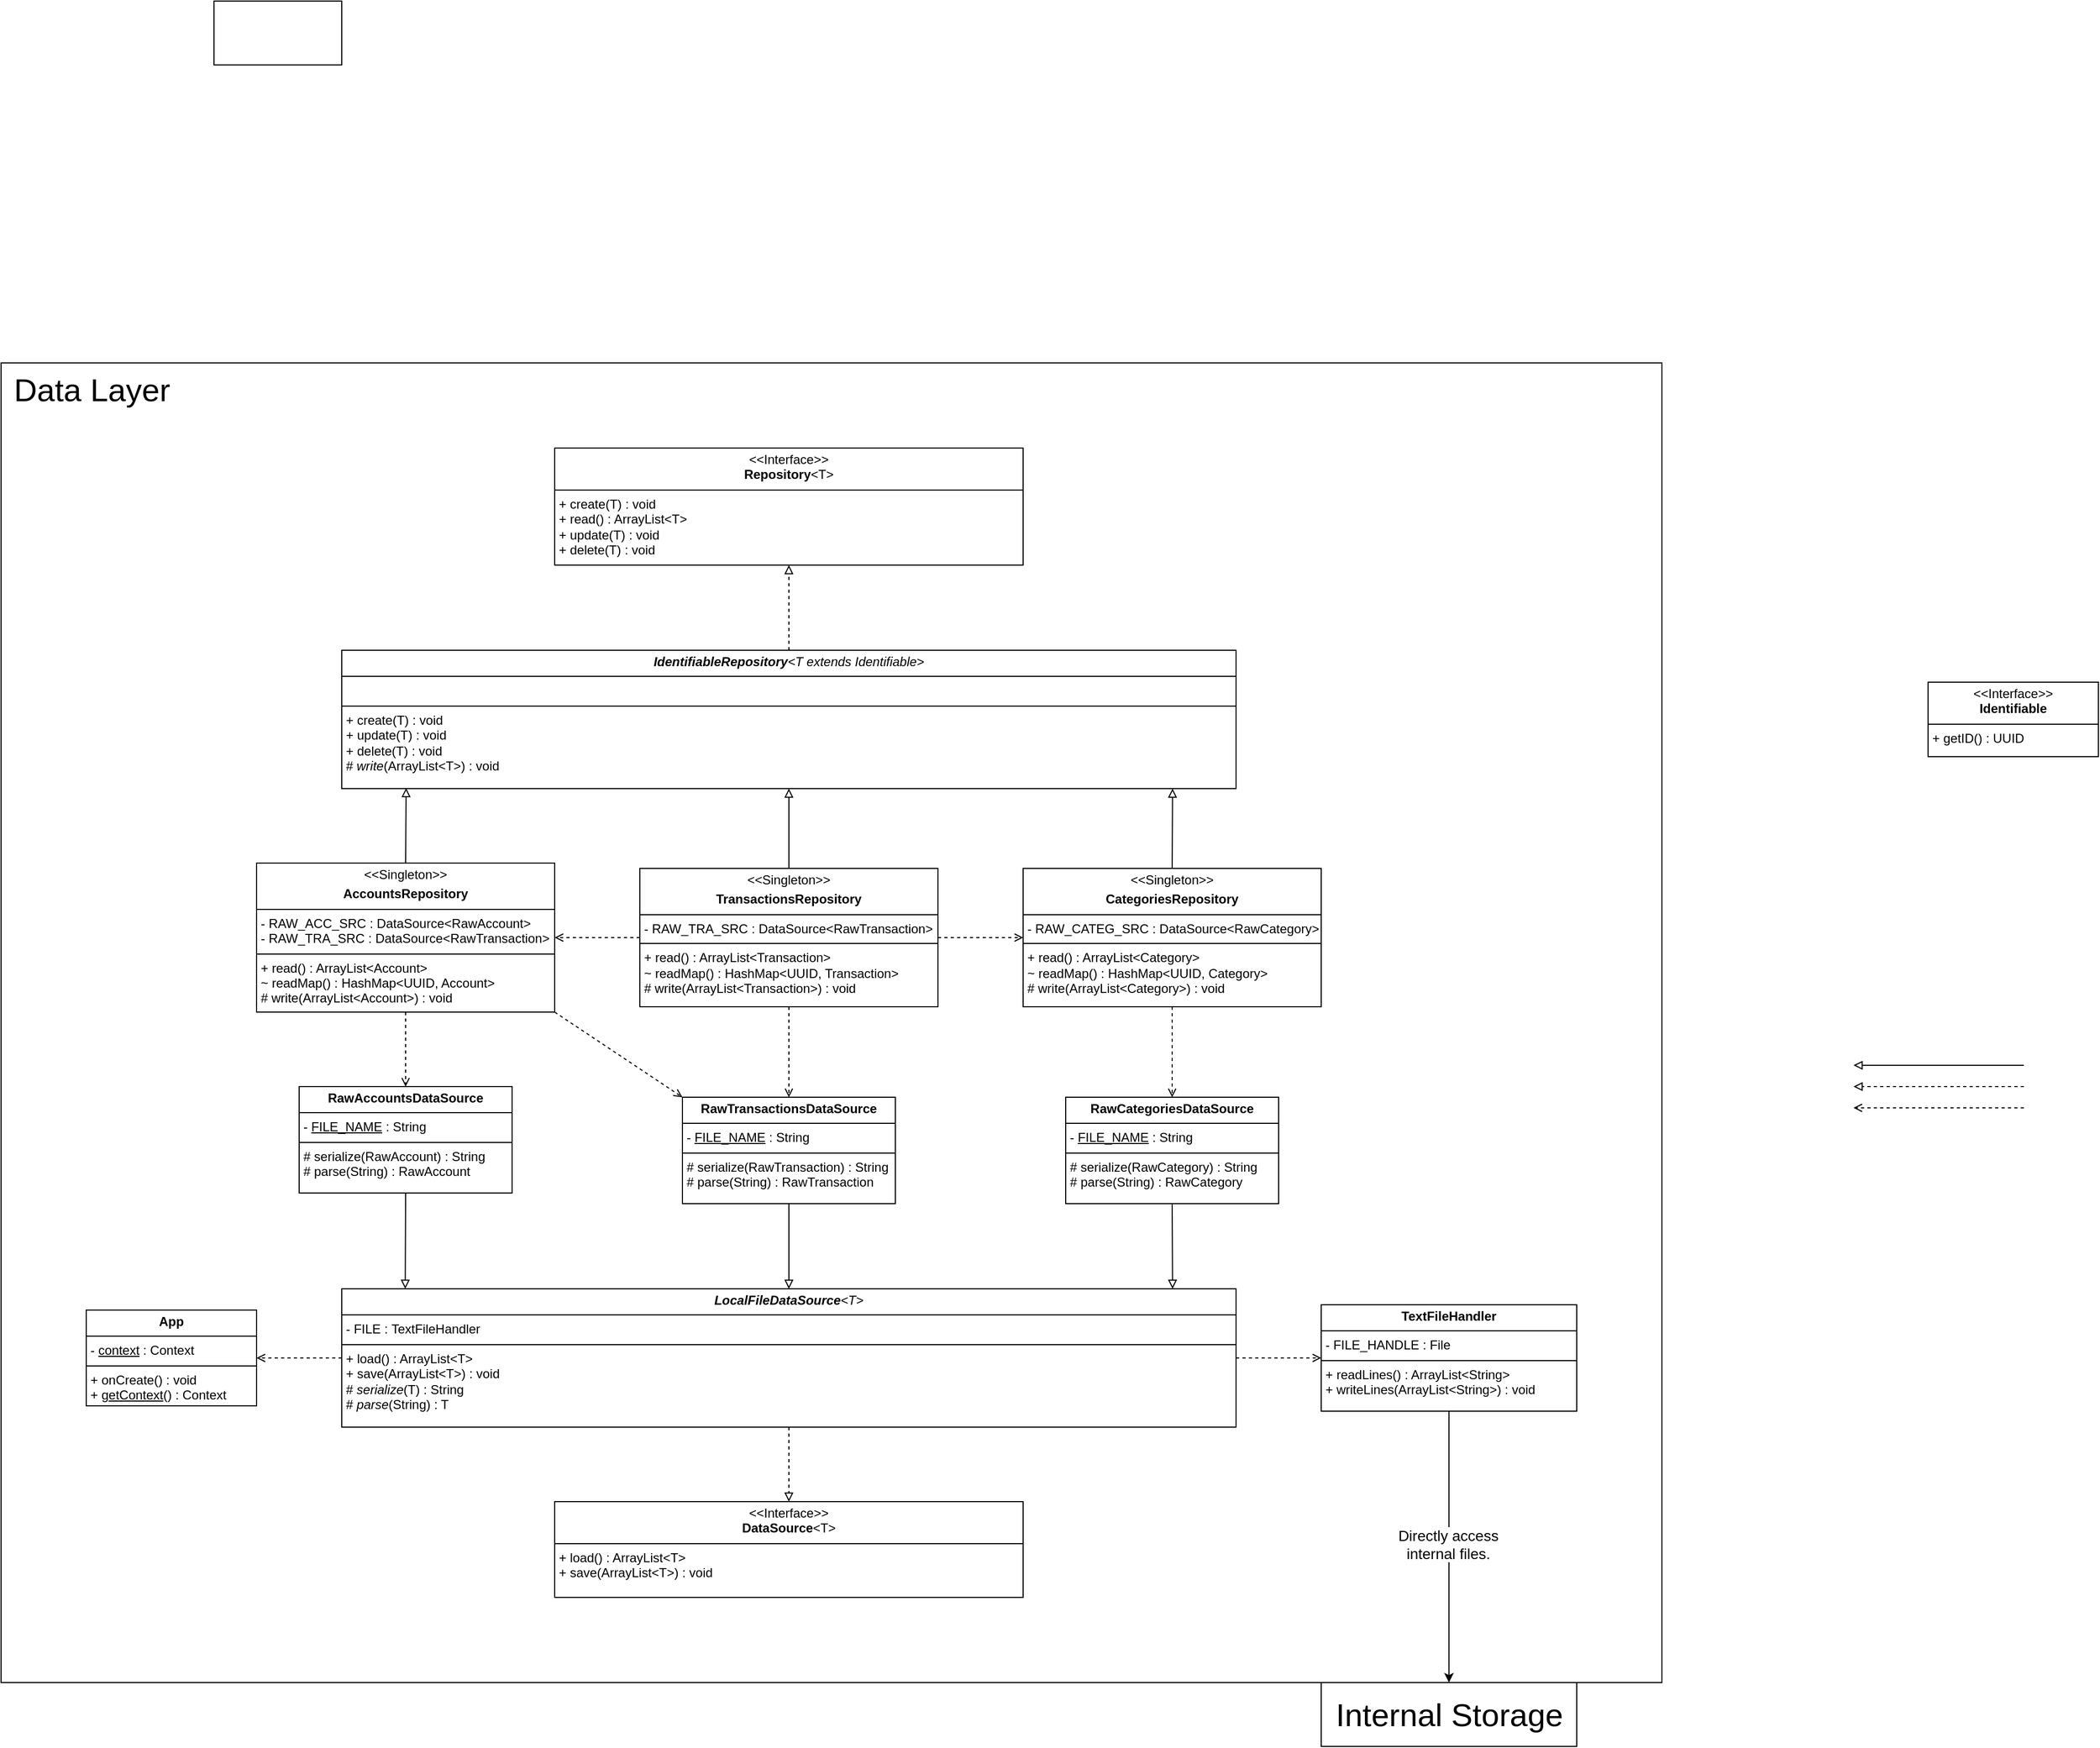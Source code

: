 <mxfile version="26.2.13">
  <diagram name="Page-1" id="6ukGMBzUbouidtLYa3Sw">
    <mxGraphModel dx="2918" dy="2678" grid="1" gridSize="10" guides="1" tooltips="1" connect="1" arrows="1" fold="1" page="1" pageScale="1" pageWidth="827" pageHeight="1169" math="0" shadow="0">
      <root>
        <mxCell id="0" />
        <mxCell id="1" parent="0" />
        <mxCell id="Ca-HSD1cl0IYTj0no1Oc-68" value="" style="group" vertex="1" connectable="0" parent="1">
          <mxGeometry x="-760" width="1560" height="1240" as="geometry" />
        </mxCell>
        <mxCell id="Ca-HSD1cl0IYTj0no1Oc-61" value="" style="rounded=0;whiteSpace=wrap;html=1;" vertex="1" parent="Ca-HSD1cl0IYTj0no1Oc-68">
          <mxGeometry width="1560" height="1240" as="geometry" />
        </mxCell>
        <mxCell id="Ca-HSD1cl0IYTj0no1Oc-64" value="Data Layer" style="text;html=1;align=center;verticalAlign=middle;resizable=0;points=[];autosize=1;strokeColor=none;fillColor=none;fontSize=30;" vertex="1" parent="Ca-HSD1cl0IYTj0no1Oc-68">
          <mxGeometry width="170" height="50" as="geometry" />
        </mxCell>
        <mxCell id="Ca-HSD1cl0IYTj0no1Oc-62" value="" style="group" vertex="1" connectable="0" parent="1">
          <mxGeometry x="-680" y="80" width="1400" height="1080" as="geometry" />
        </mxCell>
        <mxCell id="Ca-HSD1cl0IYTj0no1Oc-2" value="&lt;p style=&quot;margin:0px;margin-top:4px;text-align:center;&quot;&gt;&lt;b&gt;RawAccountsDataSource&lt;/b&gt;&lt;/p&gt;&lt;hr size=&quot;1&quot; style=&quot;border-style:solid;&quot;&gt;&lt;p style=&quot;margin:0px;margin-left:4px;&quot;&gt;- &lt;u&gt;FILE_NAME&lt;/u&gt;&amp;nbsp;: String&lt;/p&gt;&lt;hr size=&quot;1&quot; style=&quot;border-style:solid;&quot;&gt;&lt;p style=&quot;margin: 0px 0px 0px 4px;&quot;&gt;#&lt;span style=&quot;background-color: transparent; color: light-dark(rgb(0, 0, 0), rgb(255, 255, 255));&quot;&gt;&amp;nbsp;&lt;/span&gt;&lt;span style=&quot;background-color: transparent; color: light-dark(rgb(0, 0, 0), rgb(255, 255, 255));&quot;&gt;serialize(RawAccount) : String&lt;/span&gt;&lt;/p&gt;&lt;p style=&quot;margin: 0px 0px 0px 4px;&quot;&gt;&lt;span style=&quot;background-color: transparent; color: light-dark(rgb(0, 0, 0), rgb(255, 255, 255));&quot;&gt;#&amp;nbsp;parse(String) :&amp;nbsp;&lt;/span&gt;&lt;span style=&quot;background-color: transparent; color: light-dark(rgb(0, 0, 0), rgb(255, 255, 255));&quot;&gt;RawAccount&lt;/span&gt;&lt;/p&gt;" style="verticalAlign=top;align=left;overflow=fill;html=1;whiteSpace=wrap;" vertex="1" parent="Ca-HSD1cl0IYTj0no1Oc-62">
          <mxGeometry x="200" y="600" width="200" height="100" as="geometry" />
        </mxCell>
        <mxCell id="Ca-HSD1cl0IYTj0no1Oc-6" value="&lt;p style=&quot;margin:0px;margin-top:4px;text-align:center;&quot;&gt;&lt;b style=&quot;background-color: transparent; color: light-dark(rgb(0, 0, 0), rgb(255, 255, 255));&quot;&gt;&lt;i&gt;LocalFileDataSource&lt;/i&gt;&lt;/b&gt;&lt;span style=&quot;background-color: transparent; color: light-dark(rgb(0, 0, 0), rgb(255, 255, 255));&quot;&gt;&lt;i&gt;&amp;lt;T&amp;gt;&lt;/i&gt;&lt;/span&gt;&lt;/p&gt;&lt;hr size=&quot;1&quot; style=&quot;border-style:solid;&quot;&gt;&lt;p style=&quot;margin:0px;margin-left:4px;&quot;&gt;- FILE :&amp;nbsp;&lt;span style=&quot;background-color: transparent; color: light-dark(rgb(0, 0, 0), rgb(255, 255, 255));&quot;&gt;TextFileHandler&lt;/span&gt;&lt;/p&gt;&lt;hr size=&quot;1&quot; style=&quot;border-style:solid;&quot;&gt;&lt;p style=&quot;margin:0px;margin-left:4px;&quot;&gt;+ load() : ArrayList&amp;lt;T&amp;gt;&lt;br&gt;+ save(ArrayList&amp;lt;T&amp;gt;) : void&lt;/p&gt;&lt;p style=&quot;margin:0px;margin-left:4px;&quot;&gt;#&lt;span style=&quot;background-color: transparent; color: light-dark(rgb(0, 0, 0), rgb(255, 255, 255));&quot;&gt;&amp;nbsp;&lt;/span&gt;&lt;span style=&quot;background-color: transparent; color: light-dark(rgb(0, 0, 0), rgb(255, 255, 255));&quot;&gt;&lt;i&gt;serialize&lt;/i&gt;(T) : String&lt;/span&gt;&lt;/p&gt;&lt;p style=&quot;margin:0px;margin-left:4px;&quot;&gt;&lt;span style=&quot;background-color: transparent; color: light-dark(rgb(0, 0, 0), rgb(255, 255, 255));&quot;&gt;# &lt;i&gt;parse&lt;/i&gt;(String) : T&lt;/span&gt;&lt;/p&gt;" style="verticalAlign=top;align=left;overflow=fill;html=1;whiteSpace=wrap;" vertex="1" parent="Ca-HSD1cl0IYTj0no1Oc-62">
          <mxGeometry x="240" y="790" width="840" height="130" as="geometry" />
        </mxCell>
        <mxCell id="Ca-HSD1cl0IYTj0no1Oc-7" value="&lt;p style=&quot;margin:0px;margin-top:4px;text-align:center;&quot;&gt;&lt;b&gt;TextFileHandler&lt;/b&gt;&lt;/p&gt;&lt;hr size=&quot;1&quot; style=&quot;border-style:solid;&quot;&gt;&lt;p style=&quot;margin:0px;margin-left:4px;&quot;&gt;- FILE_HANDLE : File&lt;/p&gt;&lt;hr size=&quot;1&quot; style=&quot;border-style:solid;&quot;&gt;&lt;p style=&quot;margin:0px;margin-left:4px;&quot;&gt;+ readLines() : ArrayList&amp;lt;String&amp;gt;&lt;/p&gt;&lt;p style=&quot;margin:0px;margin-left:4px;&quot;&gt;+ writeLines(&lt;span style=&quot;background-color: transparent; color: light-dark(rgb(0, 0, 0), rgb(255, 255, 255));&quot;&gt;ArrayList&amp;lt;String&amp;gt;&lt;/span&gt;&lt;span style=&quot;background-color: transparent; color: light-dark(rgb(0, 0, 0), rgb(255, 255, 255));&quot;&gt;) : void&lt;/span&gt;&lt;/p&gt;" style="verticalAlign=top;align=left;overflow=fill;html=1;whiteSpace=wrap;" vertex="1" parent="Ca-HSD1cl0IYTj0no1Oc-62">
          <mxGeometry x="1160" y="805" width="240" height="100" as="geometry" />
        </mxCell>
        <mxCell id="Ca-HSD1cl0IYTj0no1Oc-9" value="&lt;p style=&quot;margin:0px;margin-top:4px;text-align:center;&quot;&gt;&amp;lt;&amp;lt;Interface&amp;gt;&amp;gt;&lt;br&gt;&lt;b&gt;Repository&lt;/b&gt;&amp;lt;T&amp;gt;&lt;/p&gt;&lt;hr size=&quot;1&quot; style=&quot;border-style:solid;&quot;&gt;&lt;p style=&quot;margin:0px;margin-left:4px;&quot;&gt;+ create(T) : void&lt;br&gt;&lt;/p&gt;&lt;p style=&quot;margin:0px;margin-left:4px;&quot;&gt;+ read() : ArrayList&amp;lt;T&amp;gt;&lt;/p&gt;&lt;p style=&quot;margin:0px;margin-left:4px;&quot;&gt;+ update(T) : void&lt;/p&gt;&lt;p style=&quot;margin:0px;margin-left:4px;&quot;&gt;+ delete(T) : void&lt;/p&gt;" style="verticalAlign=top;align=left;overflow=fill;html=1;whiteSpace=wrap;" vertex="1" parent="Ca-HSD1cl0IYTj0no1Oc-62">
          <mxGeometry x="440" width="440" height="110" as="geometry" />
        </mxCell>
        <mxCell id="Ca-HSD1cl0IYTj0no1Oc-11" value="&lt;p style=&quot;margin:0px;margin-top:4px;text-align:center;&quot;&gt;&amp;lt;&amp;lt;Interface&amp;gt;&amp;gt;&lt;br&gt;&lt;b&gt;DataSource&lt;/b&gt;&amp;lt;T&amp;gt;&lt;/p&gt;&lt;hr size=&quot;1&quot; style=&quot;border-style:solid;&quot;&gt;&lt;p style=&quot;margin:0px;margin-left:4px;&quot;&gt;&lt;span style=&quot;background-color: transparent; color: light-dark(rgb(0, 0, 0), rgb(255, 255, 255));&quot;&gt;+ load() : ArrayList&amp;lt;T&amp;gt;&lt;/span&gt;&lt;/p&gt;&lt;p style=&quot;margin:0px;margin-left:4px;&quot;&gt;+ save(&lt;span style=&quot;background-color: transparent; color: light-dark(rgb(0, 0, 0), rgb(255, 255, 255));&quot;&gt;ArrayList&amp;lt;T&amp;gt;&lt;/span&gt;&lt;span style=&quot;background-color: transparent; color: light-dark(rgb(0, 0, 0), rgb(255, 255, 255));&quot;&gt;) : void&lt;/span&gt;&lt;/p&gt;&lt;p style=&quot;margin:0px;margin-left:4px;&quot;&gt;&lt;br&gt;&lt;/p&gt;" style="verticalAlign=top;align=left;overflow=fill;html=1;whiteSpace=wrap;" vertex="1" parent="Ca-HSD1cl0IYTj0no1Oc-62">
          <mxGeometry x="440" y="990" width="440" height="90" as="geometry" />
        </mxCell>
        <mxCell id="Ca-HSD1cl0IYTj0no1Oc-15" value="&lt;p style=&quot;margin:0px;margin-top:4px;text-align:center;&quot;&gt;&lt;i&gt;&lt;b&gt;IdentifiableRepository&lt;/b&gt;&amp;lt;T extends Identifiable&amp;gt;&lt;/i&gt;&lt;/p&gt;&lt;hr size=&quot;1&quot; style=&quot;border-style:solid;&quot;&gt;&lt;p style=&quot;margin:0px;margin-left:4px;&quot;&gt;&lt;br&gt;&lt;/p&gt;&lt;hr size=&quot;1&quot; style=&quot;border-style:solid;&quot;&gt;&lt;p style=&quot;margin: 0px 0px 0px 4px;&quot;&gt;+ create(T) : void&lt;br&gt;&lt;/p&gt;&lt;p style=&quot;margin: 0px 0px 0px 4px;&quot;&gt;&lt;span style=&quot;background-color: transparent; color: light-dark(rgb(0, 0, 0), rgb(255, 255, 255));&quot;&gt;+ update(T) : void&lt;/span&gt;&lt;/p&gt;&lt;p style=&quot;margin: 0px 0px 0px 4px;&quot;&gt;+ delete(T) : void&lt;/p&gt;&lt;p style=&quot;margin: 0px 0px 0px 4px;&quot;&gt;#&amp;nbsp;&lt;i&gt;write&lt;/i&gt;(ArrayList&amp;lt;T&amp;gt;) : void&lt;/p&gt;" style="verticalAlign=top;align=left;overflow=fill;html=1;whiteSpace=wrap;" vertex="1" parent="Ca-HSD1cl0IYTj0no1Oc-62">
          <mxGeometry x="240" y="190" width="840" height="130" as="geometry" />
        </mxCell>
        <mxCell id="Ca-HSD1cl0IYTj0no1Oc-19" value="&lt;p style=&quot;margin:0px;margin-top:4px;text-align:center;&quot;&gt;&lt;b&gt;RawTransactionsDataSource&lt;/b&gt;&lt;/p&gt;&lt;hr size=&quot;1&quot; style=&quot;border-style:solid;&quot;&gt;&lt;p style=&quot;margin:0px;margin-left:4px;&quot;&gt;- &lt;u&gt;FILE_NAME&lt;/u&gt;&amp;nbsp;: String&lt;/p&gt;&lt;hr size=&quot;1&quot; style=&quot;border-style:solid;&quot;&gt;&lt;p style=&quot;margin: 0px 0px 0px 4px;&quot;&gt;#&lt;span style=&quot;background-color: transparent; color: light-dark(rgb(0, 0, 0), rgb(255, 255, 255));&quot;&gt;&amp;nbsp;&lt;/span&gt;&lt;span style=&quot;background-color: transparent; color: light-dark(rgb(0, 0, 0), rgb(255, 255, 255));&quot;&gt;serialize(RawTransaction) : String&lt;/span&gt;&lt;/p&gt;&lt;p style=&quot;margin: 0px 0px 0px 4px;&quot;&gt;&lt;span style=&quot;background-color: transparent; color: light-dark(rgb(0, 0, 0), rgb(255, 255, 255));&quot;&gt;#&amp;nbsp;parse(String) :&amp;nbsp;&lt;/span&gt;&lt;span style=&quot;background-color: transparent; color: light-dark(rgb(0, 0, 0), rgb(255, 255, 255));&quot;&gt;RawTransaction&lt;/span&gt;&lt;/p&gt;" style="verticalAlign=top;align=left;overflow=fill;html=1;whiteSpace=wrap;" vertex="1" parent="Ca-HSD1cl0IYTj0no1Oc-62">
          <mxGeometry x="560" y="610" width="200" height="100" as="geometry" />
        </mxCell>
        <mxCell id="Ca-HSD1cl0IYTj0no1Oc-21" value="&lt;p style=&quot;margin:0px;margin-top:4px;text-align:center;&quot;&gt;&lt;b&gt;RawCategoriesDataSource&lt;/b&gt;&lt;/p&gt;&lt;hr size=&quot;1&quot; style=&quot;border-style:solid;&quot;&gt;&lt;p style=&quot;margin:0px;margin-left:4px;&quot;&gt;- &lt;u&gt;FILE_NAME&lt;/u&gt;&amp;nbsp;: String&lt;/p&gt;&lt;hr size=&quot;1&quot; style=&quot;border-style:solid;&quot;&gt;&lt;p style=&quot;margin: 0px 0px 0px 4px;&quot;&gt;#&lt;span style=&quot;background-color: transparent; color: light-dark(rgb(0, 0, 0), rgb(255, 255, 255));&quot;&gt;&amp;nbsp;&lt;/span&gt;&lt;span style=&quot;background-color: transparent; color: light-dark(rgb(0, 0, 0), rgb(255, 255, 255));&quot;&gt;serialize(RawCategory) : String&lt;/span&gt;&lt;/p&gt;&lt;p style=&quot;margin: 0px 0px 0px 4px;&quot;&gt;&lt;span style=&quot;background-color: transparent; color: light-dark(rgb(0, 0, 0), rgb(255, 255, 255));&quot;&gt;#&amp;nbsp;parse(String) :&amp;nbsp;&lt;/span&gt;&lt;span style=&quot;background-color: transparent; color: light-dark(rgb(0, 0, 0), rgb(255, 255, 255));&quot;&gt;RawCategory&lt;/span&gt;&lt;/p&gt;" style="verticalAlign=top;align=left;overflow=fill;html=1;whiteSpace=wrap;" vertex="1" parent="Ca-HSD1cl0IYTj0no1Oc-62">
          <mxGeometry x="920" y="610" width="200" height="100" as="geometry" />
        </mxCell>
        <mxCell id="Ca-HSD1cl0IYTj0no1Oc-22" value="&lt;p style=&quot;margin:0px;margin-top:4px;text-align:center;&quot;&gt;&amp;lt;&amp;lt;Singleton&amp;gt;&amp;gt;&lt;/p&gt;&lt;p style=&quot;margin:0px;margin-top:4px;text-align:center;&quot;&gt;&lt;b&gt;AccountsRepository&lt;/b&gt;&lt;/p&gt;&lt;hr size=&quot;1&quot; style=&quot;border-style:solid;&quot;&gt;&lt;p style=&quot;margin:0px;margin-left:4px;&quot;&gt;&lt;span style=&quot;background-color: transparent; color: light-dark(rgb(0, 0, 0), rgb(255, 255, 255));&quot;&gt;- RAW_ACC_SRC : DataSource&amp;lt;RawAccount&amp;gt;&lt;/span&gt;&lt;/p&gt;&lt;p style=&quot;margin:0px;margin-left:4px;&quot;&gt;- RAW_TRA_SRC&amp;nbsp;:&amp;nbsp;DataSource&amp;lt;RawTransaction&amp;gt;&lt;/p&gt;&lt;hr size=&quot;1&quot; style=&quot;border-style:solid;&quot;&gt;&lt;p style=&quot;margin: 0px 0px 0px 4px;&quot;&gt;&lt;span style=&quot;background-color: transparent; color: light-dark(rgb(0, 0, 0), rgb(255, 255, 255));&quot;&gt;+ read() : ArrayList&amp;lt;Account&amp;gt;&lt;/span&gt;&lt;/p&gt;&lt;p style=&quot;margin: 0px 0px 0px 4px;&quot;&gt;~ readMap() :&amp;nbsp;HashMap&amp;lt;UUID, Account&amp;gt;&lt;/p&gt;&lt;p style=&quot;margin: 0px 0px 0px 4px;&quot;&gt;# write(&lt;span style=&quot;background-color: transparent; color: light-dark(rgb(0, 0, 0), rgb(255, 255, 255));&quot;&gt;ArrayList&amp;lt;Account&amp;gt;&lt;/span&gt;&lt;span style=&quot;background-color: transparent; color: light-dark(rgb(0, 0, 0), rgb(255, 255, 255));&quot;&gt;) : void&lt;/span&gt;&lt;/p&gt;&lt;div&gt;&lt;br&gt;&lt;/div&gt;" style="verticalAlign=top;align=left;overflow=fill;html=1;whiteSpace=wrap;" vertex="1" parent="Ca-HSD1cl0IYTj0no1Oc-62">
          <mxGeometry x="160" y="390" width="280" height="140" as="geometry" />
        </mxCell>
        <mxCell id="Ca-HSD1cl0IYTj0no1Oc-26" value="&lt;p style=&quot;margin:0px;margin-top:4px;text-align:center;&quot;&gt;&lt;b&gt;App&lt;/b&gt;&lt;/p&gt;&lt;hr size=&quot;1&quot; style=&quot;border-style:solid;&quot;&gt;&lt;p style=&quot;margin:0px;margin-left:4px;&quot;&gt;- &lt;u&gt;context&lt;/u&gt;&amp;nbsp;: Context&lt;/p&gt;&lt;hr size=&quot;1&quot; style=&quot;border-style:solid;&quot;&gt;&lt;p style=&quot;margin:0px;margin-left:4px;&quot;&gt;+ onCreate() : void&lt;/p&gt;&lt;p style=&quot;margin:0px;margin-left:4px;&quot;&gt;+ &lt;u&gt;getContext&lt;/u&gt;() : Context&lt;/p&gt;" style="verticalAlign=top;align=left;overflow=fill;html=1;whiteSpace=wrap;" vertex="1" parent="Ca-HSD1cl0IYTj0no1Oc-62">
          <mxGeometry y="810" width="160" height="90" as="geometry" />
        </mxCell>
        <mxCell id="Ca-HSD1cl0IYTj0no1Oc-27" value="&lt;p style=&quot;margin:0px;margin-top:4px;text-align:center;&quot;&gt;&amp;lt;&amp;lt;Singleton&amp;gt;&amp;gt;&lt;/p&gt;&lt;p style=&quot;margin:0px;margin-top:4px;text-align:center;&quot;&gt;&lt;b&gt;CategoriesRepository&lt;/b&gt;&lt;/p&gt;&lt;hr size=&quot;1&quot; style=&quot;border-style:solid;&quot;&gt;&lt;p style=&quot;margin:0px;margin-left:4px;&quot;&gt;&lt;span style=&quot;background-color: transparent; color: light-dark(rgb(0, 0, 0), rgb(255, 255, 255));&quot;&gt;-&amp;nbsp;&lt;/span&gt;RAW_CATEG_SRC&lt;span style=&quot;background-color: transparent; color: light-dark(rgb(0, 0, 0), rgb(255, 255, 255));&quot;&gt;&amp;nbsp;: DataSource&amp;lt;RawCategory&amp;gt;&lt;/span&gt;&lt;/p&gt;&lt;hr size=&quot;1&quot; style=&quot;border-style:solid;&quot;&gt;&lt;p style=&quot;margin: 0px 0px 0px 4px;&quot;&gt;&lt;span style=&quot;background-color: transparent; color: light-dark(rgb(0, 0, 0), rgb(255, 255, 255));&quot;&gt;+ read() : ArrayList&amp;lt;Category&amp;gt;&lt;/span&gt;&lt;/p&gt;&lt;p style=&quot;margin: 0px 0px 0px 4px;&quot;&gt;~ readMap() :&amp;nbsp;HashMap&amp;lt;UUID, Category&amp;gt;&lt;/p&gt;&lt;p style=&quot;margin: 0px 0px 0px 4px;&quot;&gt;# write(&lt;span style=&quot;background-color: transparent; color: light-dark(rgb(0, 0, 0), rgb(255, 255, 255));&quot;&gt;ArrayList&amp;lt;Category&amp;gt;&lt;/span&gt;&lt;span style=&quot;background-color: transparent; color: light-dark(rgb(0, 0, 0), rgb(255, 255, 255));&quot;&gt;) : void&lt;/span&gt;&lt;/p&gt;&lt;div&gt;&lt;br&gt;&lt;/div&gt;" style="verticalAlign=top;align=left;overflow=fill;html=1;whiteSpace=wrap;" vertex="1" parent="Ca-HSD1cl0IYTj0no1Oc-62">
          <mxGeometry x="880" y="395" width="280" height="130" as="geometry" />
        </mxCell>
        <mxCell id="Ca-HSD1cl0IYTj0no1Oc-28" value="&lt;p style=&quot;margin:0px;margin-top:4px;text-align:center;&quot;&gt;&amp;lt;&amp;lt;Singleton&amp;gt;&amp;gt;&lt;/p&gt;&lt;p style=&quot;margin:0px;margin-top:4px;text-align:center;&quot;&gt;&lt;b&gt;TransactionsRepository&lt;/b&gt;&lt;/p&gt;&lt;hr size=&quot;1&quot; style=&quot;border-style:solid;&quot;&gt;&lt;p style=&quot;margin:0px;margin-left:4px;&quot;&gt;- RAW_TRA_SRC&amp;nbsp;:&amp;nbsp;DataSource&amp;lt;RawTransaction&amp;gt;&lt;/p&gt;&lt;hr size=&quot;1&quot; style=&quot;border-style:solid;&quot;&gt;&lt;p style=&quot;margin: 0px 0px 0px 4px;&quot;&gt;&lt;span style=&quot;background-color: transparent; color: light-dark(rgb(0, 0, 0), rgb(255, 255, 255));&quot;&gt;+ read() : ArrayList&amp;lt;Transaction&amp;gt;&lt;/span&gt;&lt;/p&gt;&lt;p style=&quot;margin: 0px 0px 0px 4px;&quot;&gt;~ readMap() :&amp;nbsp;HashMap&amp;lt;UUID, Transaction&amp;gt;&lt;/p&gt;&lt;p style=&quot;margin: 0px 0px 0px 4px;&quot;&gt;# write(&lt;span style=&quot;background-color: transparent; color: light-dark(rgb(0, 0, 0), rgb(255, 255, 255));&quot;&gt;ArrayList&amp;lt;&lt;/span&gt;Transaction&lt;span style=&quot;background-color: transparent; color: light-dark(rgb(0, 0, 0), rgb(255, 255, 255));&quot;&gt;&amp;gt;&lt;/span&gt;&lt;span style=&quot;background-color: transparent; color: light-dark(rgb(0, 0, 0), rgb(255, 255, 255));&quot;&gt;) : void&lt;/span&gt;&lt;/p&gt;&lt;div&gt;&lt;br&gt;&lt;/div&gt;" style="verticalAlign=top;align=left;overflow=fill;html=1;whiteSpace=wrap;" vertex="1" parent="Ca-HSD1cl0IYTj0no1Oc-62">
          <mxGeometry x="520" y="395" width="280" height="130" as="geometry" />
        </mxCell>
        <mxCell id="Ca-HSD1cl0IYTj0no1Oc-32" style="rounded=0;orthogonalLoop=1;jettySize=auto;html=1;exitX=0.5;exitY=0;exitDx=0;exitDy=0;entryX=0.5;entryY=1;entryDx=0;entryDy=0;endSize=6;strokeWidth=1;endArrow=block;endFill=0;dashed=1;" edge="1" parent="Ca-HSD1cl0IYTj0no1Oc-62" source="Ca-HSD1cl0IYTj0no1Oc-15" target="Ca-HSD1cl0IYTj0no1Oc-9">
          <mxGeometry relative="1" as="geometry">
            <mxPoint x="340" y="160.0" as="sourcePoint" />
            <mxPoint x="180" y="160.0" as="targetPoint" />
          </mxGeometry>
        </mxCell>
        <mxCell id="Ca-HSD1cl0IYTj0no1Oc-33" style="rounded=0;orthogonalLoop=1;jettySize=auto;html=1;exitX=0.5;exitY=0;exitDx=0;exitDy=0;endSize=6;strokeWidth=1;endArrow=block;endFill=0;entryX=0.072;entryY=0.996;entryDx=0;entryDy=0;entryPerimeter=0;" edge="1" parent="Ca-HSD1cl0IYTj0no1Oc-62" source="Ca-HSD1cl0IYTj0no1Oc-22" target="Ca-HSD1cl0IYTj0no1Oc-15">
          <mxGeometry relative="1" as="geometry">
            <mxPoint x="170" y="380.0" as="sourcePoint" />
            <mxPoint x="310" y="350" as="targetPoint" />
          </mxGeometry>
        </mxCell>
        <mxCell id="Ca-HSD1cl0IYTj0no1Oc-34" style="rounded=0;orthogonalLoop=1;jettySize=auto;html=1;exitX=0.5;exitY=0;exitDx=0;exitDy=0;endSize=6;strokeWidth=1;endArrow=block;endFill=0;entryX=0.5;entryY=1;entryDx=0;entryDy=0;" edge="1" parent="Ca-HSD1cl0IYTj0no1Oc-62" source="Ca-HSD1cl0IYTj0no1Oc-28" target="Ca-HSD1cl0IYTj0no1Oc-15">
          <mxGeometry relative="1" as="geometry">
            <mxPoint x="490" y="391" as="sourcePoint" />
            <mxPoint x="490" y="320" as="targetPoint" />
          </mxGeometry>
        </mxCell>
        <mxCell id="Ca-HSD1cl0IYTj0no1Oc-35" style="rounded=0;orthogonalLoop=1;jettySize=auto;html=1;exitX=0.5;exitY=0;exitDx=0;exitDy=0;endSize=6;strokeWidth=1;endArrow=block;endFill=0;entryX=0.929;entryY=1;entryDx=0;entryDy=0;entryPerimeter=0;" edge="1" parent="Ca-HSD1cl0IYTj0no1Oc-62" source="Ca-HSD1cl0IYTj0no1Oc-27" target="Ca-HSD1cl0IYTj0no1Oc-15">
          <mxGeometry relative="1" as="geometry">
            <mxPoint x="850" y="410" as="sourcePoint" />
            <mxPoint x="1020" y="340" as="targetPoint" />
          </mxGeometry>
        </mxCell>
        <mxCell id="Ca-HSD1cl0IYTj0no1Oc-36" style="rounded=0;orthogonalLoop=1;jettySize=auto;html=1;exitX=0;exitY=0.5;exitDx=0;exitDy=0;entryX=1;entryY=0.5;entryDx=0;entryDy=0;endSize=6;strokeWidth=1;endArrow=open;endFill=0;dashed=1;" edge="1" parent="Ca-HSD1cl0IYTj0no1Oc-62" source="Ca-HSD1cl0IYTj0no1Oc-28" target="Ca-HSD1cl0IYTj0no1Oc-22">
          <mxGeometry relative="1" as="geometry">
            <mxPoint x="560" y="570.0" as="sourcePoint" />
            <mxPoint x="400" y="570.0" as="targetPoint" />
          </mxGeometry>
        </mxCell>
        <mxCell id="Ca-HSD1cl0IYTj0no1Oc-37" style="rounded=0;orthogonalLoop=1;jettySize=auto;html=1;exitX=1;exitY=0.5;exitDx=0;exitDy=0;entryX=0;entryY=0.5;entryDx=0;entryDy=0;endSize=6;strokeWidth=1;endArrow=open;endFill=0;dashed=1;" edge="1" parent="Ca-HSD1cl0IYTj0no1Oc-62" source="Ca-HSD1cl0IYTj0no1Oc-28" target="Ca-HSD1cl0IYTj0no1Oc-27">
          <mxGeometry relative="1" as="geometry">
            <mxPoint x="720" y="565.0" as="sourcePoint" />
            <mxPoint x="560" y="565.0" as="targetPoint" />
          </mxGeometry>
        </mxCell>
        <mxCell id="Ca-HSD1cl0IYTj0no1Oc-38" style="rounded=0;orthogonalLoop=1;jettySize=auto;html=1;exitX=0.5;exitY=1;exitDx=0;exitDy=0;entryX=0.5;entryY=0;entryDx=0;entryDy=0;endSize=6;strokeWidth=1;endArrow=open;endFill=0;dashed=1;" edge="1" parent="Ca-HSD1cl0IYTj0no1Oc-62" source="Ca-HSD1cl0IYTj0no1Oc-22" target="Ca-HSD1cl0IYTj0no1Oc-2">
          <mxGeometry relative="1" as="geometry">
            <mxPoint x="267" y="560.0" as="sourcePoint" />
            <mxPoint x="107" y="560.0" as="targetPoint" />
          </mxGeometry>
        </mxCell>
        <mxCell id="Ca-HSD1cl0IYTj0no1Oc-39" style="rounded=0;orthogonalLoop=1;jettySize=auto;html=1;exitX=1;exitY=1;exitDx=0;exitDy=0;entryX=0;entryY=0;entryDx=0;entryDy=0;endSize=6;strokeWidth=1;endArrow=open;endFill=0;dashed=1;" edge="1" parent="Ca-HSD1cl0IYTj0no1Oc-62" source="Ca-HSD1cl0IYTj0no1Oc-22" target="Ca-HSD1cl0IYTj0no1Oc-19">
          <mxGeometry relative="1" as="geometry">
            <mxPoint x="460" y="550" as="sourcePoint" />
            <mxPoint x="540" y="630" as="targetPoint" />
          </mxGeometry>
        </mxCell>
        <mxCell id="Ca-HSD1cl0IYTj0no1Oc-40" style="rounded=0;orthogonalLoop=1;jettySize=auto;html=1;exitX=0.5;exitY=1;exitDx=0;exitDy=0;entryX=0.5;entryY=0;entryDx=0;entryDy=0;endSize=6;strokeWidth=1;endArrow=open;endFill=0;dashed=1;" edge="1" parent="Ca-HSD1cl0IYTj0no1Oc-62" source="Ca-HSD1cl0IYTj0no1Oc-28" target="Ca-HSD1cl0IYTj0no1Oc-19">
          <mxGeometry relative="1" as="geometry">
            <mxPoint x="730" y="560.0" as="sourcePoint" />
            <mxPoint x="570" y="560.0" as="targetPoint" />
          </mxGeometry>
        </mxCell>
        <mxCell id="Ca-HSD1cl0IYTj0no1Oc-41" style="rounded=0;orthogonalLoop=1;jettySize=auto;html=1;exitX=0.5;exitY=1;exitDx=0;exitDy=0;entryX=0.5;entryY=0;entryDx=0;entryDy=0;endSize=6;strokeWidth=1;endArrow=open;endFill=0;dashed=1;" edge="1" parent="Ca-HSD1cl0IYTj0no1Oc-62" source="Ca-HSD1cl0IYTj0no1Oc-27" target="Ca-HSD1cl0IYTj0no1Oc-21">
          <mxGeometry relative="1" as="geometry">
            <mxPoint x="670" y="535" as="sourcePoint" />
            <mxPoint x="670" y="620" as="targetPoint" />
          </mxGeometry>
        </mxCell>
        <mxCell id="Ca-HSD1cl0IYTj0no1Oc-42" style="rounded=0;orthogonalLoop=1;jettySize=auto;html=1;exitX=0.5;exitY=1;exitDx=0;exitDy=0;entryX=0.5;entryY=0;entryDx=0;entryDy=0;endSize=6;strokeWidth=1;endArrow=block;endFill=0;" edge="1" parent="Ca-HSD1cl0IYTj0no1Oc-62" source="Ca-HSD1cl0IYTj0no1Oc-19" target="Ca-HSD1cl0IYTj0no1Oc-6">
          <mxGeometry relative="1" as="geometry">
            <mxPoint x="600" y="760.0" as="sourcePoint" />
            <mxPoint x="440" y="760.0" as="targetPoint" />
          </mxGeometry>
        </mxCell>
        <mxCell id="Ca-HSD1cl0IYTj0no1Oc-43" style="rounded=0;orthogonalLoop=1;jettySize=auto;html=1;exitX=0.5;exitY=1;exitDx=0;exitDy=0;entryX=0.5;entryY=0;entryDx=0;entryDy=0;endSize=6;strokeWidth=1;endArrow=block;endFill=0;dashed=1;" edge="1" parent="Ca-HSD1cl0IYTj0no1Oc-62" source="Ca-HSD1cl0IYTj0no1Oc-6" target="Ca-HSD1cl0IYTj0no1Oc-11">
          <mxGeometry relative="1" as="geometry">
            <mxPoint x="267" y="820.0" as="sourcePoint" />
            <mxPoint x="107" y="820.0" as="targetPoint" />
          </mxGeometry>
        </mxCell>
        <mxCell id="Ca-HSD1cl0IYTj0no1Oc-44" style="rounded=0;orthogonalLoop=1;jettySize=auto;html=1;exitX=0.5;exitY=1;exitDx=0;exitDy=0;endSize=6;strokeWidth=1;endArrow=block;endFill=0;entryX=0.929;entryY=0;entryDx=0;entryDy=0;entryPerimeter=0;" edge="1" parent="Ca-HSD1cl0IYTj0no1Oc-62" source="Ca-HSD1cl0IYTj0no1Oc-21" target="Ca-HSD1cl0IYTj0no1Oc-6">
          <mxGeometry relative="1" as="geometry">
            <mxPoint x="670" y="720" as="sourcePoint" />
            <mxPoint x="1000" y="760" as="targetPoint" />
          </mxGeometry>
        </mxCell>
        <mxCell id="Ca-HSD1cl0IYTj0no1Oc-45" style="rounded=0;orthogonalLoop=1;jettySize=auto;html=1;exitX=0.5;exitY=1;exitDx=0;exitDy=0;endSize=6;strokeWidth=1;endArrow=block;endFill=0;entryX=0.071;entryY=0;entryDx=0;entryDy=0;entryPerimeter=0;" edge="1" parent="Ca-HSD1cl0IYTj0no1Oc-62" source="Ca-HSD1cl0IYTj0no1Oc-2" target="Ca-HSD1cl0IYTj0no1Oc-6">
          <mxGeometry relative="1" as="geometry">
            <mxPoint x="290" y="710" as="sourcePoint" />
            <mxPoint x="290" y="790" as="targetPoint" />
          </mxGeometry>
        </mxCell>
        <mxCell id="Ca-HSD1cl0IYTj0no1Oc-46" style="rounded=0;orthogonalLoop=1;jettySize=auto;html=1;entryX=0;entryY=0.5;entryDx=0;entryDy=0;endSize=6;strokeWidth=1;endArrow=open;endFill=0;dashed=1;exitX=1;exitY=0.5;exitDx=0;exitDy=0;" edge="1" parent="Ca-HSD1cl0IYTj0no1Oc-62" source="Ca-HSD1cl0IYTj0no1Oc-6" target="Ca-HSD1cl0IYTj0no1Oc-7">
          <mxGeometry relative="1" as="geometry">
            <mxPoint x="1080" y="1169" as="sourcePoint" />
            <mxPoint x="1160" y="1010" as="targetPoint" />
          </mxGeometry>
        </mxCell>
        <mxCell id="Ca-HSD1cl0IYTj0no1Oc-52" style="rounded=0;orthogonalLoop=1;jettySize=auto;html=1;exitX=0;exitY=0.5;exitDx=0;exitDy=0;entryX=1;entryY=0.5;entryDx=0;entryDy=0;endSize=6;strokeWidth=1;endArrow=open;endFill=0;dashed=1;" edge="1" parent="Ca-HSD1cl0IYTj0no1Oc-62" source="Ca-HSD1cl0IYTj0no1Oc-6" target="Ca-HSD1cl0IYTj0no1Oc-26">
          <mxGeometry relative="1" as="geometry">
            <mxPoint x="320" y="950.0" as="sourcePoint" />
            <mxPoint x="160" y="950.0" as="targetPoint" />
          </mxGeometry>
        </mxCell>
        <mxCell id="Ca-HSD1cl0IYTj0no1Oc-8" value="&lt;p style=&quot;margin:0px;margin-top:4px;text-align:center;&quot;&gt;&amp;lt;&amp;lt;Interface&amp;gt;&amp;gt;&lt;br&gt;&lt;b&gt;Identifiable&lt;/b&gt;&lt;/p&gt;&lt;hr size=&quot;1&quot; style=&quot;border-style:solid;&quot;&gt;&lt;p style=&quot;margin:0px;margin-left:4px;&quot;&gt;+ getID() : UUID&lt;br&gt;&lt;/p&gt;" style="verticalAlign=top;align=left;overflow=fill;html=1;whiteSpace=wrap;" vertex="1" parent="1">
          <mxGeometry x="1050" y="300" width="160" height="70" as="geometry" />
        </mxCell>
        <mxCell id="Ca-HSD1cl0IYTj0no1Oc-29" style="rounded=0;orthogonalLoop=1;jettySize=auto;html=1;exitX=0;exitY=0.5;exitDx=0;exitDy=0;entryX=1;entryY=0.5;entryDx=0;entryDy=0;endSize=6;strokeWidth=1;endArrow=block;endFill=0;" edge="1" parent="1">
          <mxGeometry relative="1" as="geometry">
            <mxPoint x="1140" y="660.0" as="sourcePoint" />
            <mxPoint x="980" y="660.0" as="targetPoint" />
          </mxGeometry>
        </mxCell>
        <mxCell id="Ca-HSD1cl0IYTj0no1Oc-30" style="rounded=0;orthogonalLoop=1;jettySize=auto;html=1;exitX=0;exitY=0.5;exitDx=0;exitDy=0;entryX=1;entryY=0.5;entryDx=0;entryDy=0;endSize=6;strokeWidth=1;endArrow=block;endFill=0;dashed=1;" edge="1" parent="1">
          <mxGeometry relative="1" as="geometry">
            <mxPoint x="1140" y="680.0" as="sourcePoint" />
            <mxPoint x="980" y="680.0" as="targetPoint" />
          </mxGeometry>
        </mxCell>
        <mxCell id="Ca-HSD1cl0IYTj0no1Oc-31" style="rounded=0;orthogonalLoop=1;jettySize=auto;html=1;exitX=0;exitY=0.5;exitDx=0;exitDy=0;entryX=1;entryY=0.5;entryDx=0;entryDy=0;endSize=6;strokeWidth=1;endArrow=open;endFill=0;dashed=1;" edge="1" parent="1">
          <mxGeometry relative="1" as="geometry">
            <mxPoint x="1140" y="700.0" as="sourcePoint" />
            <mxPoint x="980" y="700.0" as="targetPoint" />
          </mxGeometry>
        </mxCell>
        <mxCell id="Ca-HSD1cl0IYTj0no1Oc-63" value="" style="rounded=0;whiteSpace=wrap;html=1;" vertex="1" parent="1">
          <mxGeometry x="-560" y="-340" width="120" height="60" as="geometry" />
        </mxCell>
        <mxCell id="Ca-HSD1cl0IYTj0no1Oc-71" value="" style="group" vertex="1" connectable="0" parent="1">
          <mxGeometry x="480" y="1240" width="240" height="60" as="geometry" />
        </mxCell>
        <mxCell id="Ca-HSD1cl0IYTj0no1Oc-65" value="" style="rounded=0;whiteSpace=wrap;html=1;" vertex="1" parent="Ca-HSD1cl0IYTj0no1Oc-71">
          <mxGeometry width="240" height="60" as="geometry" />
        </mxCell>
        <mxCell id="Ca-HSD1cl0IYTj0no1Oc-66" value="Internal Storage" style="text;html=1;align=center;verticalAlign=middle;resizable=0;points=[];autosize=1;strokeColor=none;fillColor=none;fontSize=30;" vertex="1" parent="Ca-HSD1cl0IYTj0no1Oc-71">
          <mxGeometry y="5" width="240" height="50" as="geometry" />
        </mxCell>
        <mxCell id="Ca-HSD1cl0IYTj0no1Oc-72" style="edgeStyle=orthogonalEdgeStyle;rounded=0;orthogonalLoop=1;jettySize=auto;html=1;exitX=0.5;exitY=1;exitDx=0;exitDy=0;entryX=0.5;entryY=0;entryDx=0;entryDy=0;" edge="1" parent="1" source="Ca-HSD1cl0IYTj0no1Oc-7" target="Ca-HSD1cl0IYTj0no1Oc-65">
          <mxGeometry relative="1" as="geometry">
            <mxPoint x="600" y="1320" as="targetPoint" />
          </mxGeometry>
        </mxCell>
        <mxCell id="Ca-HSD1cl0IYTj0no1Oc-76" value="&lt;font style=&quot;font-size: 14px;&quot;&gt;Directly access&lt;/font&gt;&lt;div&gt;&lt;font style=&quot;font-size: 14px;&quot;&gt;internal files.&lt;/font&gt;&lt;/div&gt;" style="edgeLabel;html=1;align=center;verticalAlign=middle;resizable=0;points=[];" vertex="1" connectable="0" parent="Ca-HSD1cl0IYTj0no1Oc-72">
          <mxGeometry x="-0.025" y="-1" relative="1" as="geometry">
            <mxPoint as="offset" />
          </mxGeometry>
        </mxCell>
      </root>
    </mxGraphModel>
  </diagram>
</mxfile>
